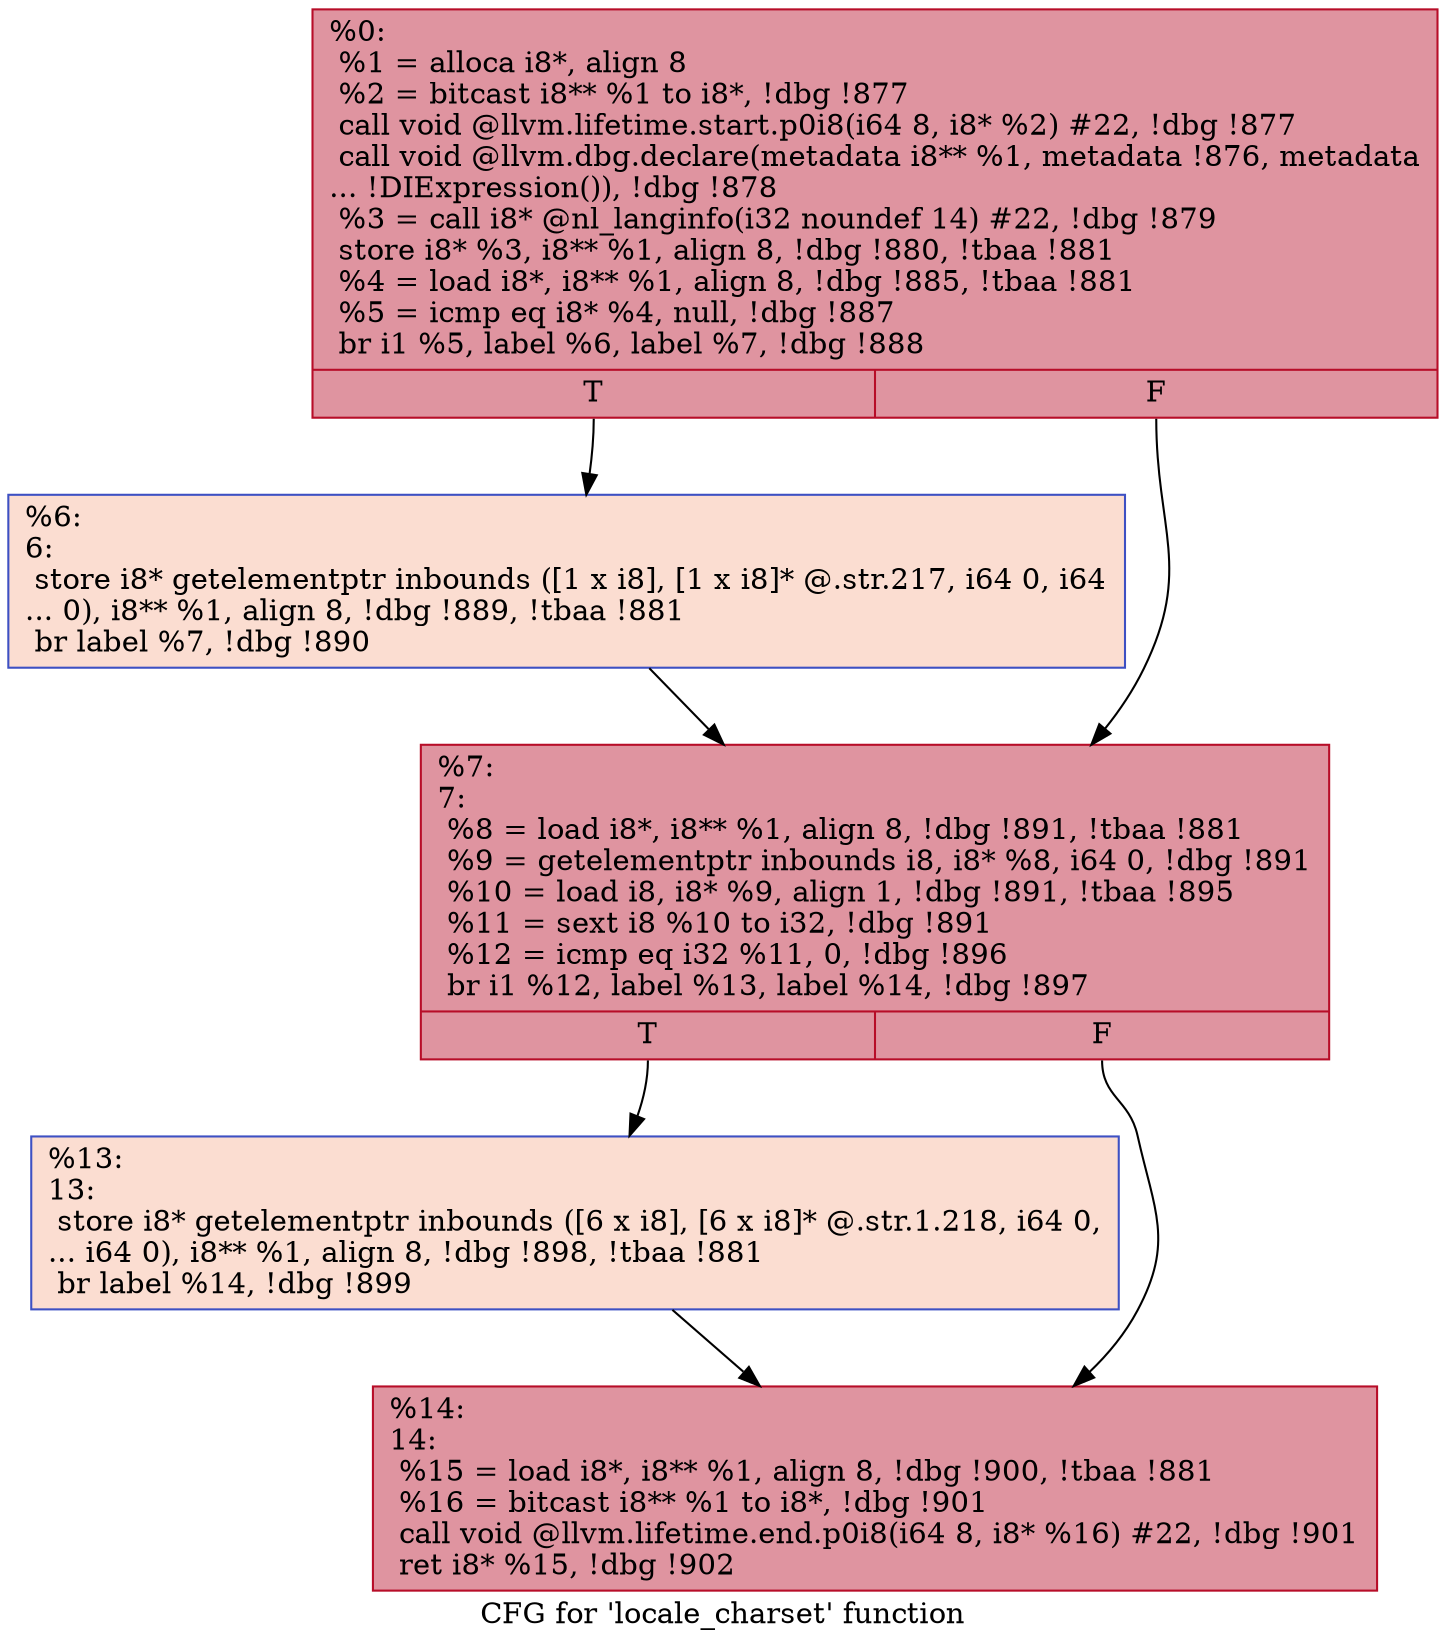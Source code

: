 digraph "CFG for 'locale_charset' function" {
	label="CFG for 'locale_charset' function";

	Node0x14eb580 [shape=record,color="#b70d28ff", style=filled, fillcolor="#b70d2870",label="{%0:\l  %1 = alloca i8*, align 8\l  %2 = bitcast i8** %1 to i8*, !dbg !877\l  call void @llvm.lifetime.start.p0i8(i64 8, i8* %2) #22, !dbg !877\l  call void @llvm.dbg.declare(metadata i8** %1, metadata !876, metadata\l... !DIExpression()), !dbg !878\l  %3 = call i8* @nl_langinfo(i32 noundef 14) #22, !dbg !879\l  store i8* %3, i8** %1, align 8, !dbg !880, !tbaa !881\l  %4 = load i8*, i8** %1, align 8, !dbg !885, !tbaa !881\l  %5 = icmp eq i8* %4, null, !dbg !887\l  br i1 %5, label %6, label %7, !dbg !888\l|{<s0>T|<s1>F}}"];
	Node0x14eb580:s0 -> Node0x14ef0f0;
	Node0x14eb580:s1 -> Node0x14ef170;
	Node0x14ef0f0 [shape=record,color="#3d50c3ff", style=filled, fillcolor="#f7b39670",label="{%6:\l6:                                                \l  store i8* getelementptr inbounds ([1 x i8], [1 x i8]* @.str.217, i64 0, i64\l... 0), i8** %1, align 8, !dbg !889, !tbaa !881\l  br label %7, !dbg !890\l}"];
	Node0x14ef0f0 -> Node0x14ef170;
	Node0x14ef170 [shape=record,color="#b70d28ff", style=filled, fillcolor="#b70d2870",label="{%7:\l7:                                                \l  %8 = load i8*, i8** %1, align 8, !dbg !891, !tbaa !881\l  %9 = getelementptr inbounds i8, i8* %8, i64 0, !dbg !891\l  %10 = load i8, i8* %9, align 1, !dbg !891, !tbaa !895\l  %11 = sext i8 %10 to i32, !dbg !891\l  %12 = icmp eq i32 %11, 0, !dbg !896\l  br i1 %12, label %13, label %14, !dbg !897\l|{<s0>T|<s1>F}}"];
	Node0x14ef170:s0 -> Node0x14ef1c0;
	Node0x14ef170:s1 -> Node0x14ef210;
	Node0x14ef1c0 [shape=record,color="#3d50c3ff", style=filled, fillcolor="#f7b39670",label="{%13:\l13:                                               \l  store i8* getelementptr inbounds ([6 x i8], [6 x i8]* @.str.1.218, i64 0,\l... i64 0), i8** %1, align 8, !dbg !898, !tbaa !881\l  br label %14, !dbg !899\l}"];
	Node0x14ef1c0 -> Node0x14ef210;
	Node0x14ef210 [shape=record,color="#b70d28ff", style=filled, fillcolor="#b70d2870",label="{%14:\l14:                                               \l  %15 = load i8*, i8** %1, align 8, !dbg !900, !tbaa !881\l  %16 = bitcast i8** %1 to i8*, !dbg !901\l  call void @llvm.lifetime.end.p0i8(i64 8, i8* %16) #22, !dbg !901\l  ret i8* %15, !dbg !902\l}"];
}
